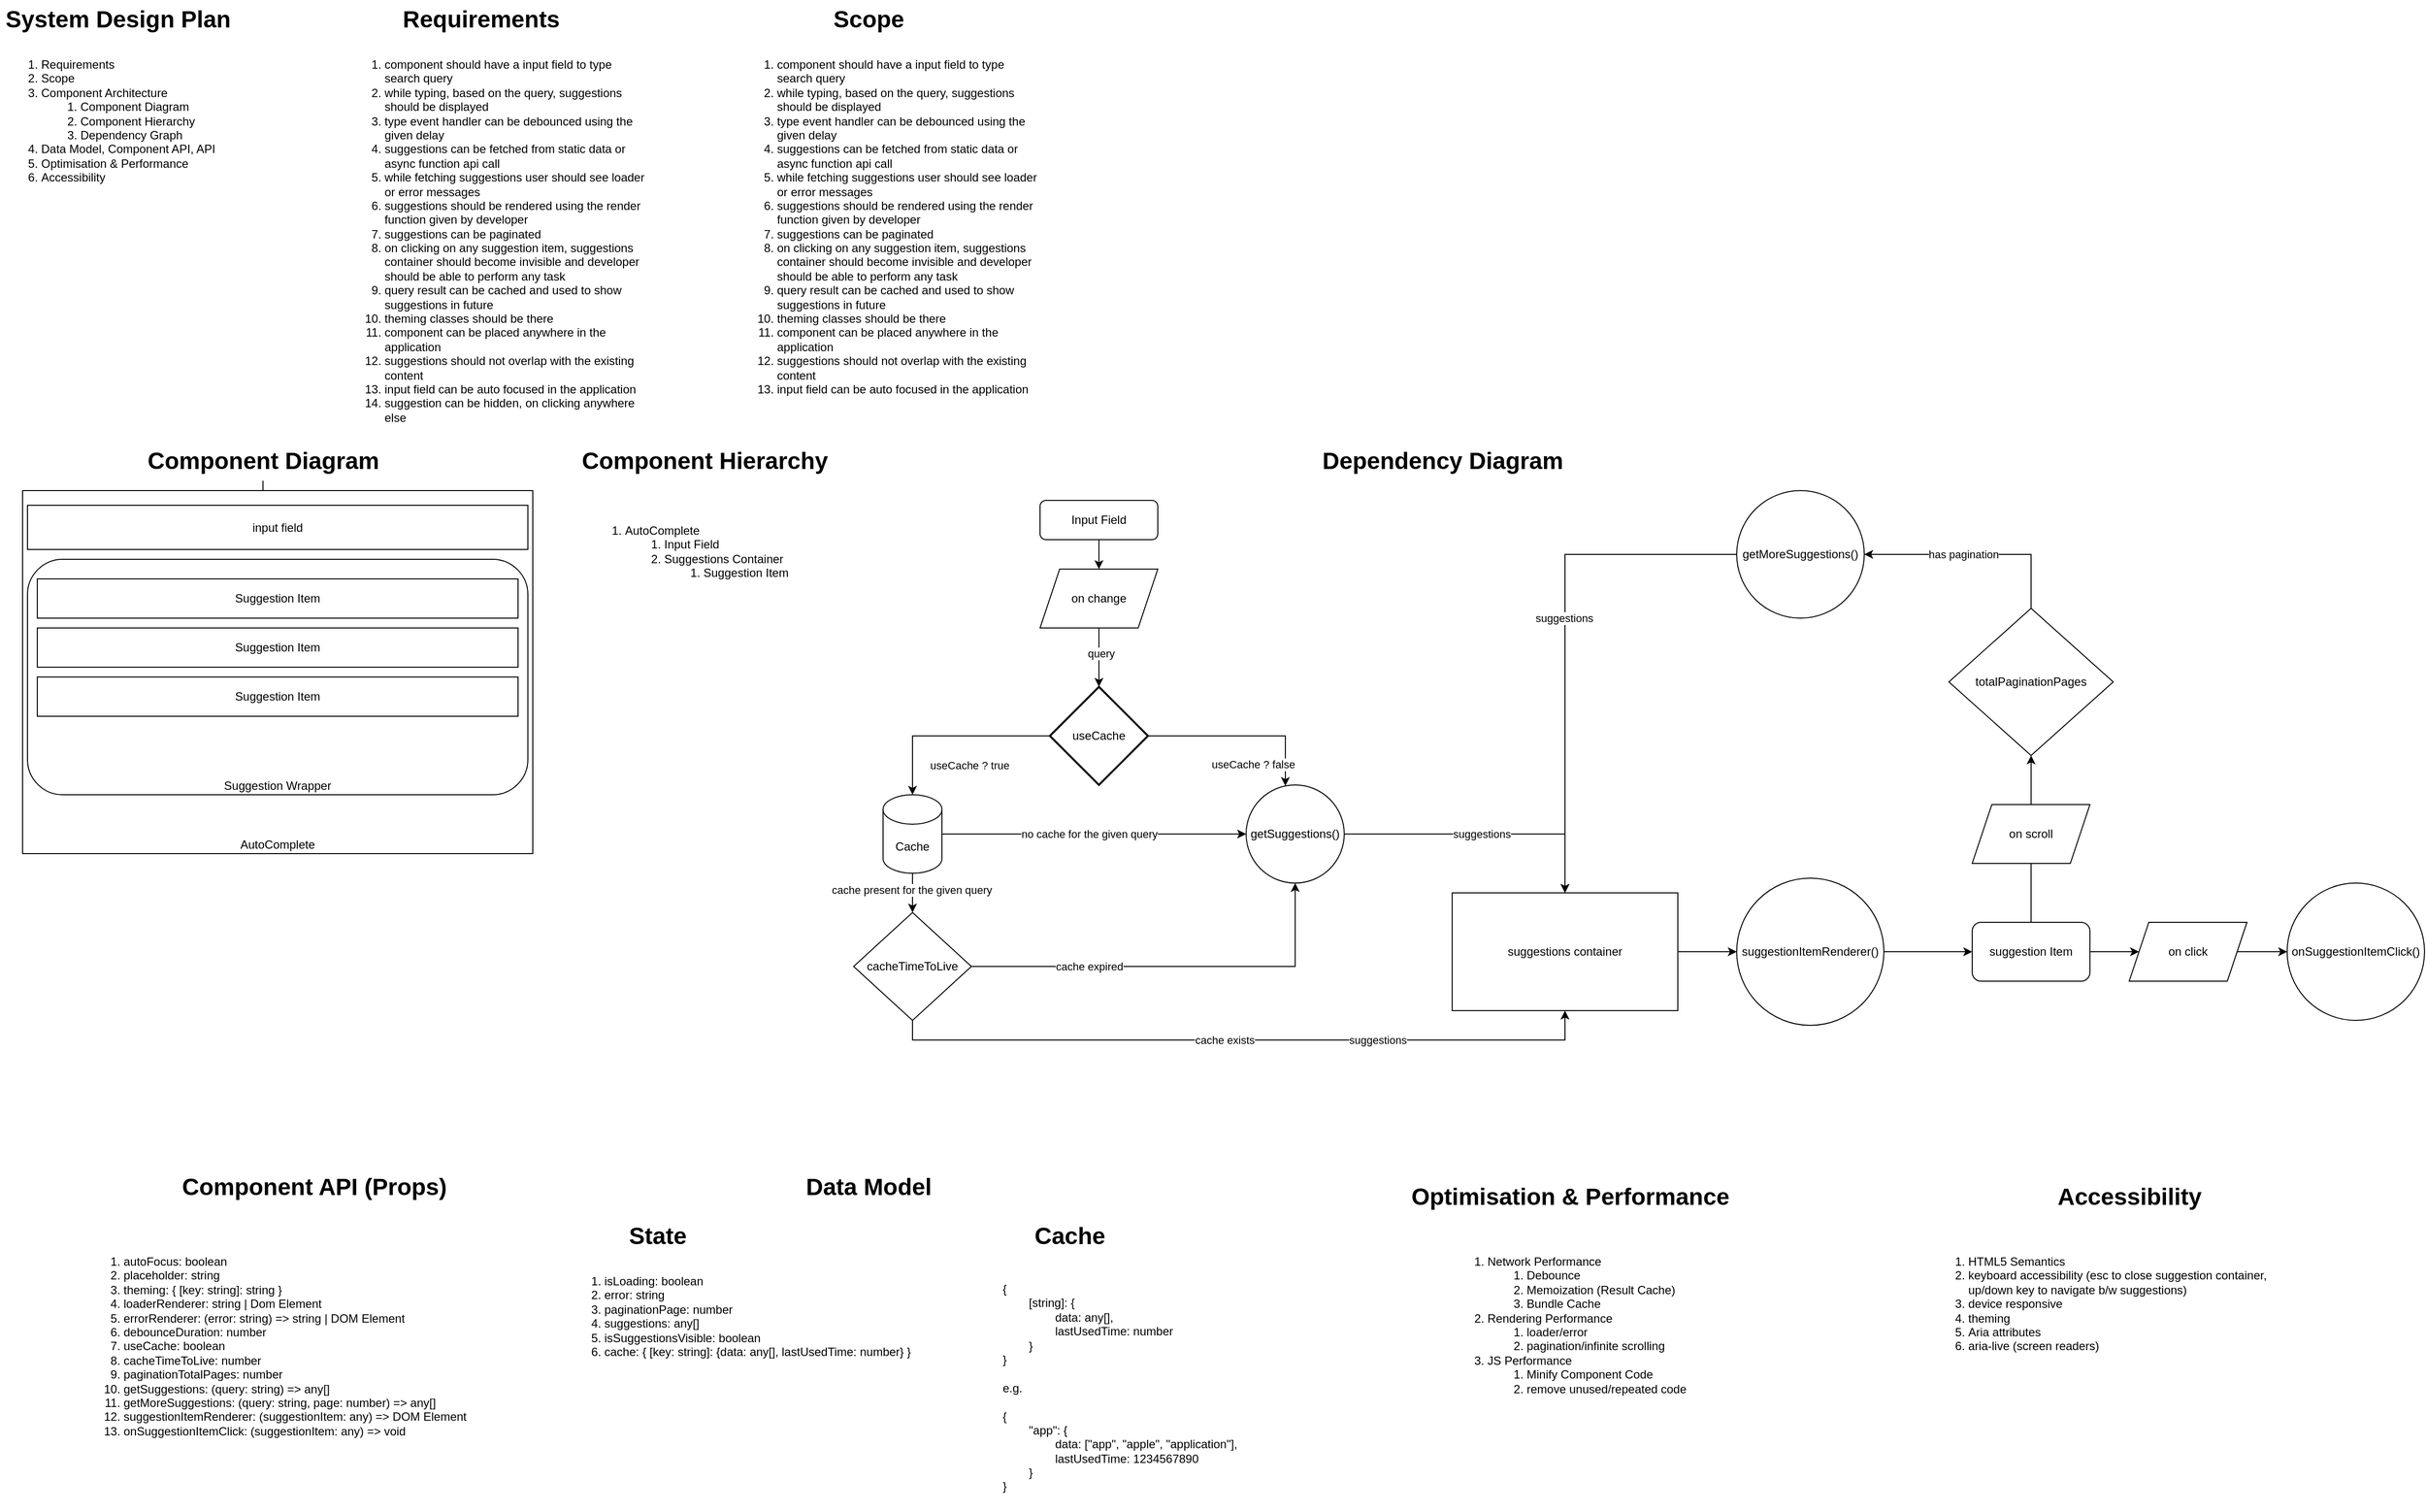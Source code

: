 <mxfile version="22.1.0" type="google">
  <diagram name="Page-1" id="gvfSj4v5AUhPR_NnLNU9">
    <mxGraphModel grid="1" page="1" gridSize="10" guides="1" tooltips="1" connect="1" arrows="1" fold="1" pageScale="1" pageWidth="827" pageHeight="1169" math="0" shadow="0">
      <root>
        <mxCell id="0" />
        <mxCell id="1" parent="0" />
        <mxCell id="Aa8ErhlHQsKYH9_bJCEN-1" value="System Design Plan" style="text;strokeColor=none;fillColor=none;html=1;fontSize=24;fontStyle=1;verticalAlign=middle;align=center;" vertex="1" parent="1">
          <mxGeometry x="80" y="10" width="100" height="40" as="geometry" />
        </mxCell>
        <mxCell id="Aa8ErhlHQsKYH9_bJCEN-3" value="&lt;ol&gt;&lt;li&gt;Requirements&lt;/li&gt;&lt;li&gt;Scope&lt;/li&gt;&lt;li&gt;Component Architecture&lt;/li&gt;&lt;ol&gt;&lt;li&gt;Component Diagram&lt;/li&gt;&lt;li&gt;Component Hierarchy&lt;/li&gt;&lt;li&gt;Dependency Graph&lt;/li&gt;&lt;/ol&gt;&lt;li&gt;Data Model, Component API, API&lt;/li&gt;&lt;li&gt;Optimisation &amp;amp; Performance&lt;/li&gt;&lt;li&gt;Accessibility&lt;/li&gt;&lt;/ol&gt;" style="text;strokeColor=none;fillColor=none;html=1;whiteSpace=wrap;verticalAlign=top;overflow=hidden;" vertex="1" parent="1">
          <mxGeometry x="10" y="50" width="240" height="170" as="geometry" />
        </mxCell>
        <mxCell id="Aa8ErhlHQsKYH9_bJCEN-4" value="Requirements" style="text;strokeColor=none;fillColor=none;html=1;fontSize=24;fontStyle=1;verticalAlign=middle;align=center;" vertex="1" parent="1">
          <mxGeometry x="450" y="10" width="100" height="40" as="geometry" />
        </mxCell>
        <mxCell id="Aa8ErhlHQsKYH9_bJCEN-5" value="&lt;ol&gt;&lt;li&gt;component should have a input field to type search query&lt;/li&gt;&lt;li&gt;while typing, based on the query, suggestions should be displayed&lt;/li&gt;&lt;li&gt;type event handler can be debounced using the given delay&lt;/li&gt;&lt;li&gt;suggestions can be fetched from static data or async function api call&lt;/li&gt;&lt;li&gt;while fetching suggestions user should see loader or error messages&lt;/li&gt;&lt;li&gt;suggestions should be rendered using the render function given by developer&lt;/li&gt;&lt;li&gt;suggestions can be paginated&lt;/li&gt;&lt;li&gt;on clicking on any suggestion item, suggestions container should become invisible and developer should be able to perform any task&lt;/li&gt;&lt;li&gt;query result can be cached and used to show suggestions in future&lt;/li&gt;&lt;li&gt;theming classes should be there&lt;/li&gt;&lt;li&gt;component can be placed anywhere in the application&amp;nbsp;&lt;/li&gt;&lt;li&gt;suggestions should not overlap with the existing content&lt;/li&gt;&lt;li&gt;input field can be auto focused in the application&lt;/li&gt;&lt;li&gt;suggestion can be hidden, on clicking anywhere else&lt;/li&gt;&lt;/ol&gt;" style="text;strokeColor=none;fillColor=none;html=1;whiteSpace=wrap;verticalAlign=top;overflow=hidden;" vertex="1" parent="1">
          <mxGeometry x="360" y="50" width="310" height="390" as="geometry" />
        </mxCell>
        <mxCell id="6bYU20L28wXh14bQwzJ7-1" value="Scope" style="text;strokeColor=none;fillColor=none;html=1;fontSize=24;fontStyle=1;verticalAlign=middle;align=center;" vertex="1" parent="1">
          <mxGeometry x="845" y="10" width="100" height="40" as="geometry" />
        </mxCell>
        <mxCell id="6bYU20L28wXh14bQwzJ7-2" value="&lt;ol&gt;&lt;li&gt;component should have a input field to type search query&lt;/li&gt;&lt;li&gt;while typing, based on the query, suggestions should be displayed&lt;/li&gt;&lt;li&gt;type event handler can be debounced using the given delay&lt;/li&gt;&lt;li&gt;suggestions can be fetched from static data or async function api call&lt;/li&gt;&lt;li&gt;while fetching suggestions user should see loader or error messages&lt;/li&gt;&lt;li&gt;suggestions should be rendered using the render function given by developer&lt;/li&gt;&lt;li&gt;suggestions can be paginated&lt;/li&gt;&lt;li&gt;on clicking on any suggestion item, suggestions container should become invisible and developer should be able to perform any task&lt;/li&gt;&lt;li&gt;query result can be cached and used to show suggestions in future&lt;/li&gt;&lt;li&gt;theming classes should be there&lt;/li&gt;&lt;li&gt;component can be placed anywhere in the application&amp;nbsp;&lt;/li&gt;&lt;li&gt;suggestions should not overlap with the existing content&lt;/li&gt;&lt;li&gt;input field can be auto focused in the application&lt;/li&gt;&lt;/ol&gt;" style="text;strokeColor=none;fillColor=none;html=1;whiteSpace=wrap;verticalAlign=top;overflow=hidden;" vertex="1" parent="1">
          <mxGeometry x="760" y="50" width="310" height="370" as="geometry" />
        </mxCell>
        <mxCell id="vYJ3975GAJJswCtacsE6-8" value="" style="edgeStyle=orthogonalEdgeStyle;rounded=0;orthogonalLoop=1;jettySize=auto;html=1;" edge="1" parent="1" source="vYJ3975GAJJswCtacsE6-1" target="vYJ3975GAJJswCtacsE6-2">
          <mxGeometry relative="1" as="geometry" />
        </mxCell>
        <mxCell id="vYJ3975GAJJswCtacsE6-69" value="" style="edgeStyle=orthogonalEdgeStyle;rounded=0;orthogonalLoop=1;jettySize=auto;html=1;" edge="1" parent="1" source="vYJ3975GAJJswCtacsE6-1" target="vYJ3975GAJJswCtacsE6-2">
          <mxGeometry relative="1" as="geometry" />
        </mxCell>
        <mxCell id="vYJ3975GAJJswCtacsE6-1" value="Component Diagram" style="text;strokeColor=none;fillColor=none;html=1;fontSize=24;fontStyle=1;verticalAlign=middle;align=center;" vertex="1" parent="1">
          <mxGeometry x="228" y="460" width="100" height="40" as="geometry" />
        </mxCell>
        <mxCell id="vYJ3975GAJJswCtacsE6-2" value="AutoComplete" style="rounded=0;whiteSpace=wrap;html=1;verticalAlign=bottom;" vertex="1" parent="1">
          <mxGeometry x="33" y="510" width="520" height="370" as="geometry" />
        </mxCell>
        <mxCell id="vYJ3975GAJJswCtacsE6-3" value="input field" style="rounded=0;whiteSpace=wrap;html=1;" vertex="1" parent="1">
          <mxGeometry x="38" y="525" width="510" height="45" as="geometry" />
        </mxCell>
        <mxCell id="vYJ3975GAJJswCtacsE6-4" value="Suggestion Wrapper" style="rounded=1;whiteSpace=wrap;html=1;verticalAlign=bottom;" vertex="1" parent="1">
          <mxGeometry x="38" y="580" width="510" height="240" as="geometry" />
        </mxCell>
        <mxCell id="vYJ3975GAJJswCtacsE6-5" value="Suggestion Item" style="rounded=0;whiteSpace=wrap;html=1;" vertex="1" parent="1">
          <mxGeometry x="48" y="600" width="490" height="40" as="geometry" />
        </mxCell>
        <mxCell id="vYJ3975GAJJswCtacsE6-6" value="Suggestion Item" style="rounded=0;whiteSpace=wrap;html=1;" vertex="1" parent="1">
          <mxGeometry x="48" y="700" width="490" height="40" as="geometry" />
        </mxCell>
        <mxCell id="vYJ3975GAJJswCtacsE6-7" value="Suggestion Item" style="rounded=0;whiteSpace=wrap;html=1;" vertex="1" parent="1">
          <mxGeometry x="48" y="650" width="490" height="40" as="geometry" />
        </mxCell>
        <mxCell id="vYJ3975GAJJswCtacsE6-9" value="Component Hierarchy" style="text;strokeColor=none;fillColor=none;html=1;fontSize=24;fontStyle=1;verticalAlign=middle;align=center;" vertex="1" parent="1">
          <mxGeometry x="678" y="460" width="100" height="40" as="geometry" />
        </mxCell>
        <mxCell id="vYJ3975GAJJswCtacsE6-10" value="&lt;ol&gt;&lt;li&gt;AutoComplete&lt;/li&gt;&lt;ol&gt;&lt;li&gt;Input Field&lt;/li&gt;&lt;li&gt;Suggestions Container&lt;/li&gt;&lt;ol&gt;&lt;li&gt;Suggestion Item&lt;/li&gt;&lt;/ol&gt;&lt;/ol&gt;&lt;/ol&gt;" style="text;strokeColor=none;fillColor=none;html=1;whiteSpace=wrap;verticalAlign=top;overflow=hidden;" vertex="1" parent="1">
          <mxGeometry x="605" y="525" width="240" height="105" as="geometry" />
        </mxCell>
        <mxCell id="vYJ3975GAJJswCtacsE6-11" value="Dependency Diagram" style="text;strokeColor=none;fillColor=none;html=1;fontSize=24;fontStyle=1;verticalAlign=middle;align=center;" vertex="1" parent="1">
          <mxGeometry x="1430" y="460" width="100" height="40" as="geometry" />
        </mxCell>
        <mxCell id="vYJ3975GAJJswCtacsE6-15" style="edgeStyle=orthogonalEdgeStyle;rounded=0;orthogonalLoop=1;jettySize=auto;html=1;exitX=0;exitY=0.5;exitDx=0;exitDy=0;exitPerimeter=0;" edge="1" parent="1" source="vYJ3975GAJJswCtacsE6-23" target="vYJ3975GAJJswCtacsE6-14">
          <mxGeometry relative="1" as="geometry">
            <mxPoint x="940" y="680" as="sourcePoint" />
          </mxGeometry>
        </mxCell>
        <mxCell id="vYJ3975GAJJswCtacsE6-16" value="useCache ? true" style="edgeLabel;html=1;align=center;verticalAlign=middle;resizable=0;points=[];" connectable="0" vertex="1" parent="vYJ3975GAJJswCtacsE6-15">
          <mxGeometry x="-0.236" y="-1" relative="1" as="geometry">
            <mxPoint x="-6" y="31" as="offset" />
          </mxGeometry>
        </mxCell>
        <mxCell id="vYJ3975GAJJswCtacsE6-18" style="edgeStyle=orthogonalEdgeStyle;rounded=0;orthogonalLoop=1;jettySize=auto;html=1;exitX=1;exitY=0.5;exitDx=0;exitDy=0;exitPerimeter=0;" edge="1" parent="1" source="vYJ3975GAJJswCtacsE6-23" target="vYJ3975GAJJswCtacsE6-17">
          <mxGeometry relative="1" as="geometry">
            <mxPoint x="1000" y="660" as="sourcePoint" />
            <Array as="points">
              <mxPoint x="1320" y="760" />
            </Array>
          </mxGeometry>
        </mxCell>
        <mxCell id="vYJ3975GAJJswCtacsE6-19" value="useCache ? false" style="edgeLabel;html=1;align=center;verticalAlign=middle;resizable=0;points=[];" connectable="0" vertex="1" parent="vYJ3975GAJJswCtacsE6-18">
          <mxGeometry x="0.119" relative="1" as="geometry">
            <mxPoint y="29" as="offset" />
          </mxGeometry>
        </mxCell>
        <mxCell id="vYJ3975GAJJswCtacsE6-13" value="Input Field" style="rounded=1;whiteSpace=wrap;html=1;" vertex="1" parent="1">
          <mxGeometry x="1070" y="520" width="120" height="40" as="geometry" />
        </mxCell>
        <mxCell id="vYJ3975GAJJswCtacsE6-20" style="edgeStyle=orthogonalEdgeStyle;rounded=0;orthogonalLoop=1;jettySize=auto;html=1;" edge="1" parent="1" source="vYJ3975GAJJswCtacsE6-26" target="vYJ3975GAJJswCtacsE6-17">
          <mxGeometry relative="1" as="geometry" />
        </mxCell>
        <mxCell id="vYJ3975GAJJswCtacsE6-39" value="cache expired" style="edgeLabel;html=1;align=center;verticalAlign=middle;resizable=0;points=[];" connectable="0" vertex="1" parent="vYJ3975GAJJswCtacsE6-20">
          <mxGeometry x="-0.644" relative="1" as="geometry">
            <mxPoint x="46" as="offset" />
          </mxGeometry>
        </mxCell>
        <mxCell id="vYJ3975GAJJswCtacsE6-34" style="edgeStyle=orthogonalEdgeStyle;rounded=0;orthogonalLoop=1;jettySize=auto;html=1;" edge="1" parent="1" source="vYJ3975GAJJswCtacsE6-14" target="vYJ3975GAJJswCtacsE6-17">
          <mxGeometry relative="1" as="geometry" />
        </mxCell>
        <mxCell id="vYJ3975GAJJswCtacsE6-37" value="no cache for the given query" style="edgeLabel;html=1;align=center;verticalAlign=middle;resizable=0;points=[];" connectable="0" vertex="1" parent="vYJ3975GAJJswCtacsE6-34">
          <mxGeometry x="-0.299" y="-2" relative="1" as="geometry">
            <mxPoint x="41" y="-2" as="offset" />
          </mxGeometry>
        </mxCell>
        <mxCell id="vYJ3975GAJJswCtacsE6-40" style="edgeStyle=orthogonalEdgeStyle;rounded=0;orthogonalLoop=1;jettySize=auto;html=1;" edge="1" parent="1" source="vYJ3975GAJJswCtacsE6-14" target="vYJ3975GAJJswCtacsE6-26">
          <mxGeometry relative="1" as="geometry" />
        </mxCell>
        <mxCell id="vYJ3975GAJJswCtacsE6-41" value="cache present for the given query" style="edgeLabel;html=1;align=center;verticalAlign=middle;resizable=0;points=[];" connectable="0" vertex="1" parent="vYJ3975GAJJswCtacsE6-40">
          <mxGeometry x="-0.144" y="-1" relative="1" as="geometry">
            <mxPoint as="offset" />
          </mxGeometry>
        </mxCell>
        <mxCell id="vYJ3975GAJJswCtacsE6-14" value="Cache" style="shape=cylinder3;whiteSpace=wrap;html=1;boundedLbl=1;backgroundOutline=1;size=15;" vertex="1" parent="1">
          <mxGeometry x="910" y="820" width="60" height="80" as="geometry" />
        </mxCell>
        <mxCell id="vYJ3975GAJJswCtacsE6-44" style="edgeStyle=orthogonalEdgeStyle;rounded=0;orthogonalLoop=1;jettySize=auto;html=1;entryX=0.5;entryY=0;entryDx=0;entryDy=0;" edge="1" parent="1" source="vYJ3975GAJJswCtacsE6-17" target="vYJ3975GAJJswCtacsE6-43">
          <mxGeometry relative="1" as="geometry">
            <mxPoint x="1600" y="960" as="targetPoint" />
          </mxGeometry>
        </mxCell>
        <mxCell id="vYJ3975GAJJswCtacsE6-55" value="suggestions" style="edgeLabel;html=1;align=center;verticalAlign=middle;resizable=0;points=[];" connectable="0" vertex="1" parent="vYJ3975GAJJswCtacsE6-44">
          <mxGeometry x="0.58" relative="1" as="geometry">
            <mxPoint x="-85" as="offset" />
          </mxGeometry>
        </mxCell>
        <mxCell id="vYJ3975GAJJswCtacsE6-17" value="getSuggestions()" style="ellipse;whiteSpace=wrap;html=1;aspect=fixed;" vertex="1" parent="1">
          <mxGeometry x="1280" y="810" width="100" height="100" as="geometry" />
        </mxCell>
        <mxCell id="vYJ3975GAJJswCtacsE6-23" value="useCache" style="strokeWidth=2;html=1;shape=mxgraph.flowchart.decision;whiteSpace=wrap;" vertex="1" parent="1">
          <mxGeometry x="1080" y="710" width="100" height="100" as="geometry" />
        </mxCell>
        <mxCell id="vYJ3975GAJJswCtacsE6-24" style="edgeStyle=orthogonalEdgeStyle;rounded=0;orthogonalLoop=1;jettySize=auto;html=1;entryX=0.5;entryY=0;entryDx=0;entryDy=0;entryPerimeter=0;" edge="1" parent="1" source="vYJ3975GAJJswCtacsE6-77" target="vYJ3975GAJJswCtacsE6-23">
          <mxGeometry relative="1" as="geometry" />
        </mxCell>
        <mxCell id="vYJ3975GAJJswCtacsE6-81" value="query" style="edgeLabel;html=1;align=center;verticalAlign=middle;resizable=0;points=[];" connectable="0" vertex="1" parent="vYJ3975GAJJswCtacsE6-24">
          <mxGeometry x="-0.135" y="2" relative="1" as="geometry">
            <mxPoint as="offset" />
          </mxGeometry>
        </mxCell>
        <mxCell id="vYJ3975GAJJswCtacsE6-49" style="edgeStyle=orthogonalEdgeStyle;rounded=0;orthogonalLoop=1;jettySize=auto;html=1;entryX=0.5;entryY=1;entryDx=0;entryDy=0;exitX=0.5;exitY=1;exitDx=0;exitDy=0;" edge="1" parent="1" source="vYJ3975GAJJswCtacsE6-26" target="vYJ3975GAJJswCtacsE6-43">
          <mxGeometry relative="1" as="geometry" />
        </mxCell>
        <mxCell id="vYJ3975GAJJswCtacsE6-50" value="cache exists" style="edgeLabel;html=1;align=center;verticalAlign=middle;resizable=0;points=[];" connectable="0" vertex="1" parent="vYJ3975GAJJswCtacsE6-49">
          <mxGeometry x="-0.055" relative="1" as="geometry">
            <mxPoint as="offset" />
          </mxGeometry>
        </mxCell>
        <mxCell id="vYJ3975GAJJswCtacsE6-56" value="suggestions" style="edgeLabel;html=1;align=center;verticalAlign=middle;resizable=0;points=[];" connectable="0" vertex="1" parent="vYJ3975GAJJswCtacsE6-49">
          <mxGeometry x="0.126" y="-3" relative="1" as="geometry">
            <mxPoint x="91" y="-3" as="offset" />
          </mxGeometry>
        </mxCell>
        <mxCell id="vYJ3975GAJJswCtacsE6-26" value="cacheTimeToLive" style="rhombus;whiteSpace=wrap;html=1;" vertex="1" parent="1">
          <mxGeometry x="880" y="940" width="120" height="110" as="geometry" />
        </mxCell>
        <mxCell id="vYJ3975GAJJswCtacsE6-52" style="edgeStyle=orthogonalEdgeStyle;rounded=0;orthogonalLoop=1;jettySize=auto;html=1;" edge="1" parent="1" source="vYJ3975GAJJswCtacsE6-43" target="vYJ3975GAJJswCtacsE6-51">
          <mxGeometry relative="1" as="geometry" />
        </mxCell>
        <mxCell id="vYJ3975GAJJswCtacsE6-43" value="suggestions container" style="rounded=0;whiteSpace=wrap;html=1;" vertex="1" parent="1">
          <mxGeometry x="1490" y="920" width="230" height="120" as="geometry" />
        </mxCell>
        <mxCell id="vYJ3975GAJJswCtacsE6-54" style="edgeStyle=orthogonalEdgeStyle;rounded=0;orthogonalLoop=1;jettySize=auto;html=1;" edge="1" parent="1" source="vYJ3975GAJJswCtacsE6-51" target="vYJ3975GAJJswCtacsE6-53">
          <mxGeometry relative="1" as="geometry" />
        </mxCell>
        <mxCell id="vYJ3975GAJJswCtacsE6-51" value="suggestionItemRenderer()" style="ellipse;whiteSpace=wrap;html=1;aspect=fixed;" vertex="1" parent="1">
          <mxGeometry x="1780" y="905" width="150" height="150" as="geometry" />
        </mxCell>
        <mxCell id="vYJ3975GAJJswCtacsE6-58" style="edgeStyle=orthogonalEdgeStyle;rounded=0;orthogonalLoop=1;jettySize=auto;html=1;" edge="1" parent="1" source="vYJ3975GAJJswCtacsE6-74" target="vYJ3975GAJJswCtacsE6-57">
          <mxGeometry relative="1" as="geometry" />
        </mxCell>
        <mxCell id="vYJ3975GAJJswCtacsE6-63" style="edgeStyle=orthogonalEdgeStyle;rounded=0;orthogonalLoop=1;jettySize=auto;html=1;" edge="1" parent="1" source="vYJ3975GAJJswCtacsE6-53" target="vYJ3975GAJJswCtacsE6-62">
          <mxGeometry relative="1" as="geometry" />
        </mxCell>
        <mxCell id="vYJ3975GAJJswCtacsE6-64" value="on scroll" style="edgeLabel;html=1;align=center;verticalAlign=middle;resizable=0;points=[];" connectable="0" vertex="1" parent="vYJ3975GAJJswCtacsE6-63">
          <mxGeometry x="0.272" y="-4" relative="1" as="geometry">
            <mxPoint as="offset" />
          </mxGeometry>
        </mxCell>
        <mxCell id="vYJ3975GAJJswCtacsE6-53" value="suggestion Item" style="rounded=1;whiteSpace=wrap;html=1;" vertex="1" parent="1">
          <mxGeometry x="2020" y="950" width="120" height="60" as="geometry" />
        </mxCell>
        <mxCell id="vYJ3975GAJJswCtacsE6-57" value="onSuggestionItemClick()" style="ellipse;whiteSpace=wrap;html=1;aspect=fixed;" vertex="1" parent="1">
          <mxGeometry x="2341" y="910" width="140" height="140" as="geometry" />
        </mxCell>
        <mxCell id="vYJ3975GAJJswCtacsE6-66" style="edgeStyle=orthogonalEdgeStyle;rounded=0;orthogonalLoop=1;jettySize=auto;html=1;entryX=0.5;entryY=0;entryDx=0;entryDy=0;" edge="1" parent="1" source="vYJ3975GAJJswCtacsE6-60" target="vYJ3975GAJJswCtacsE6-43">
          <mxGeometry relative="1" as="geometry" />
        </mxCell>
        <mxCell id="vYJ3975GAJJswCtacsE6-67" value="suggestions" style="edgeLabel;html=1;align=center;verticalAlign=middle;resizable=0;points=[];" connectable="0" vertex="1" parent="vYJ3975GAJJswCtacsE6-66">
          <mxGeometry x="-0.079" y="-1" relative="1" as="geometry">
            <mxPoint as="offset" />
          </mxGeometry>
        </mxCell>
        <mxCell id="vYJ3975GAJJswCtacsE6-60" value="getMoreSuggestions()" style="ellipse;whiteSpace=wrap;html=1;aspect=fixed;" vertex="1" parent="1">
          <mxGeometry x="1780" y="510" width="130" height="130" as="geometry" />
        </mxCell>
        <mxCell id="vYJ3975GAJJswCtacsE6-65" style="edgeStyle=orthogonalEdgeStyle;rounded=0;orthogonalLoop=1;jettySize=auto;html=1;entryX=1;entryY=0.5;entryDx=0;entryDy=0;exitX=0.5;exitY=0;exitDx=0;exitDy=0;" edge="1" parent="1" source="vYJ3975GAJJswCtacsE6-62" target="vYJ3975GAJJswCtacsE6-60">
          <mxGeometry relative="1" as="geometry">
            <mxPoint x="1950" y="560.0" as="targetPoint" />
            <mxPoint x="2042.5" y="725.0" as="sourcePoint" />
          </mxGeometry>
        </mxCell>
        <mxCell id="vYJ3975GAJJswCtacsE6-68" value="has pagination" style="edgeLabel;html=1;align=center;verticalAlign=middle;resizable=0;points=[];" connectable="0" vertex="1" parent="vYJ3975GAJJswCtacsE6-65">
          <mxGeometry x="0.028" y="1" relative="1" as="geometry">
            <mxPoint x="-9" y="-1" as="offset" />
          </mxGeometry>
        </mxCell>
        <mxCell id="vYJ3975GAJJswCtacsE6-62" value="totalPaginationPages" style="rhombus;whiteSpace=wrap;html=1;" vertex="1" parent="1">
          <mxGeometry x="1996.25" y="630" width="167.5" height="150" as="geometry" />
        </mxCell>
        <mxCell id="vYJ3975GAJJswCtacsE6-70" value="Component API (Props)" style="text;strokeColor=none;fillColor=none;html=1;fontSize=24;fontStyle=1;verticalAlign=middle;align=center;" vertex="1" parent="1">
          <mxGeometry x="280" y="1200" width="100" height="40" as="geometry" />
        </mxCell>
        <mxCell id="vYJ3975GAJJswCtacsE6-71" value="&lt;ol&gt;&lt;li&gt;autoFocus: boolean&lt;br&gt;&lt;/li&gt;&lt;li&gt;placeholder: string&lt;/li&gt;&lt;li&gt;theming: { [key: string]: string }&lt;/li&gt;&lt;li&gt;loaderRenderer: string | Dom Element&lt;/li&gt;&lt;li&gt;errorRenderer: (error: string) =&amp;gt; string | DOM Element&lt;/li&gt;&lt;li&gt;debounceDuration: number&lt;/li&gt;&lt;li&gt;useCache: boolean&lt;/li&gt;&lt;li&gt;cacheTimeToLive: number&lt;/li&gt;&lt;li&gt;paginationTotalPages: number&lt;/li&gt;&lt;li&gt;getSuggestions: (query: string) =&amp;gt; any[]&lt;/li&gt;&lt;li&gt;getMoreSuggestions: (query: string, page: number) =&amp;gt; any[]&lt;/li&gt;&lt;li&gt;suggestionItemRenderer: (suggestionItem: any) =&amp;gt; DOM Element&lt;/li&gt;&lt;li&gt;onSuggestionItemClick: (suggestionItem: any) =&amp;gt; void&lt;/li&gt;&lt;/ol&gt;" style="text;strokeColor=none;fillColor=none;align=left;verticalAlign=top;spacingLeft=4;spacingRight=4;overflow=hidden;points=[[0,0.5],[1,0.5]];portConstraint=eastwest;rotatable=0;whiteSpace=wrap;html=1;" vertex="1" parent="1">
          <mxGeometry x="90" y="1270" width="400" height="230" as="geometry" />
        </mxCell>
        <mxCell id="vYJ3975GAJJswCtacsE6-73" value="on scroll" style="shape=parallelogram;perimeter=parallelogramPerimeter;whiteSpace=wrap;html=1;fixedSize=1;" vertex="1" parent="1">
          <mxGeometry x="2020" y="830" width="120" height="60" as="geometry" />
        </mxCell>
        <mxCell id="vYJ3975GAJJswCtacsE6-75" value="" style="edgeStyle=orthogonalEdgeStyle;rounded=0;orthogonalLoop=1;jettySize=auto;html=1;" edge="1" parent="1" source="vYJ3975GAJJswCtacsE6-53" target="vYJ3975GAJJswCtacsE6-74">
          <mxGeometry relative="1" as="geometry">
            <mxPoint x="2140" y="980" as="sourcePoint" />
            <mxPoint x="2320" y="980" as="targetPoint" />
          </mxGeometry>
        </mxCell>
        <mxCell id="vYJ3975GAJJswCtacsE6-74" value="on click" style="shape=parallelogram;perimeter=parallelogramPerimeter;whiteSpace=wrap;html=1;fixedSize=1;" vertex="1" parent="1">
          <mxGeometry x="2180" y="950" width="120" height="60" as="geometry" />
        </mxCell>
        <mxCell id="vYJ3975GAJJswCtacsE6-78" value="" style="edgeStyle=orthogonalEdgeStyle;rounded=0;orthogonalLoop=1;jettySize=auto;html=1;entryX=0.5;entryY=0;entryDx=0;entryDy=0;entryPerimeter=0;" edge="1" parent="1" source="vYJ3975GAJJswCtacsE6-13" target="vYJ3975GAJJswCtacsE6-77">
          <mxGeometry relative="1" as="geometry">
            <mxPoint x="1130" y="540" as="sourcePoint" />
            <mxPoint x="1130" y="670" as="targetPoint" />
          </mxGeometry>
        </mxCell>
        <mxCell id="vYJ3975GAJJswCtacsE6-77" value="on change" style="shape=parallelogram;perimeter=parallelogramPerimeter;whiteSpace=wrap;html=1;fixedSize=1;" vertex="1" parent="1">
          <mxGeometry x="1070" y="590" width="120" height="60" as="geometry" />
        </mxCell>
        <mxCell id="vYJ3975GAJJswCtacsE6-82" value="Data Model" style="text;strokeColor=none;fillColor=none;html=1;fontSize=24;fontStyle=1;verticalAlign=middle;align=center;" vertex="1" parent="1">
          <mxGeometry x="845" y="1200" width="100" height="40" as="geometry" />
        </mxCell>
        <mxCell id="vYJ3975GAJJswCtacsE6-84" value="State" style="text;strokeColor=none;fillColor=none;html=1;fontSize=24;fontStyle=1;verticalAlign=middle;align=center;" vertex="1" parent="1">
          <mxGeometry x="630" y="1250" width="100" height="40" as="geometry" />
        </mxCell>
        <mxCell id="vYJ3975GAJJswCtacsE6-85" value="&lt;ol&gt;&lt;li style=&quot;border-color: var(--border-color);&quot;&gt;isLoading: boolean&lt;/li&gt;&lt;li style=&quot;border-color: var(--border-color);&quot;&gt;error: string&lt;/li&gt;&lt;li style=&quot;border-color: var(--border-color);&quot;&gt;paginationPage: number&lt;/li&gt;&lt;li&gt;suggestions: any[]&lt;/li&gt;&lt;li&gt;isSuggestionsVisible: boolean&lt;/li&gt;&lt;li&gt;cache: { [key: string]: {data: any[], lastUsedTime: number} }&lt;/li&gt;&lt;/ol&gt;" style="text;strokeColor=none;fillColor=none;align=left;verticalAlign=top;spacingLeft=4;spacingRight=4;overflow=hidden;points=[[0,0.5],[1,0.5]];portConstraint=eastwest;rotatable=0;whiteSpace=wrap;html=1;" vertex="1" parent="1">
          <mxGeometry x="580" y="1290" width="380" height="150" as="geometry" />
        </mxCell>
        <mxCell id="vYJ3975GAJJswCtacsE6-86" value="Cache" style="text;strokeColor=none;fillColor=none;html=1;fontSize=24;fontStyle=1;verticalAlign=middle;align=center;" vertex="1" parent="1">
          <mxGeometry x="1050" y="1250" width="100" height="40" as="geometry" />
        </mxCell>
        <mxCell id="vYJ3975GAJJswCtacsE6-87" value="{&lt;br&gt;&lt;span style=&quot;white-space: pre;&quot;&gt;&#x9;[string]: {&lt;br&gt;&lt;/span&gt;&lt;span style=&quot;white-space: pre;&quot;&gt;&#x9;&lt;/span&gt;&lt;span style=&quot;white-space: pre;&quot;&gt;&#x9;data: any[],&lt;br&gt;&lt;span style=&quot;white-space: pre;&quot;&gt;&#x9;&lt;/span&gt;&lt;span style=&quot;white-space: pre;&quot;&gt;&#x9;lastUsedTime: number&lt;/span&gt;&lt;/span&gt;&lt;br&gt;&lt;span style=&quot;white-space: pre;&quot;&gt;&#x9;}&lt;/span&gt;&lt;br&gt;}&lt;br&gt;&lt;br&gt;e.g.&lt;br&gt;&lt;br&gt;{&lt;br&gt;&lt;span style=&quot;white-space: pre;&quot;&gt;&#x9;&quot;app&quot;: {&lt;br/&gt;&lt;/span&gt;&lt;span style=&quot;white-space: pre;&quot;&gt;&#x9;&lt;/span&gt;&lt;span style=&quot;white-space: pre;&quot;&gt;&#x9;data: [&quot;app&quot;, &quot;apple&quot;, &quot;application&quot;],&lt;br/&gt;&lt;span style=&quot;white-space: pre;&quot;&gt;&#x9;&lt;/span&gt;&lt;span style=&quot;white-space: pre;&quot;&gt;&#x9;lastUsedTime: 1234567890&lt;/span&gt;&lt;/span&gt;&lt;br&gt;&lt;span style=&quot;white-space: pre;&quot;&gt;&#x9;&lt;/span&gt;}&lt;br&gt;}" style="text;html=1;strokeColor=none;fillColor=none;align=left;verticalAlign=top;whiteSpace=wrap;rounded=0;" vertex="1" parent="1">
          <mxGeometry x="1030" y="1310" width="250" height="240" as="geometry" />
        </mxCell>
        <mxCell id="vYJ3975GAJJswCtacsE6-88" value="Optimisation &amp;amp; Performance" style="text;strokeColor=none;fillColor=none;html=1;fontSize=24;fontStyle=1;verticalAlign=middle;align=center;" vertex="1" parent="1">
          <mxGeometry x="1560" y="1210" width="100" height="40" as="geometry" />
        </mxCell>
        <mxCell id="vYJ3975GAJJswCtacsE6-89" value="&lt;ol&gt;&lt;li style=&quot;border-color: var(--border-color);&quot;&gt;Network Performance&lt;/li&gt;&lt;ol&gt;&lt;li style=&quot;border-color: var(--border-color);&quot;&gt;Debounce&lt;/li&gt;&lt;li style=&quot;border-color: var(--border-color);&quot;&gt;Memoization (Result Cache)&lt;/li&gt;&lt;li style=&quot;border-color: var(--border-color);&quot;&gt;Bundle Cache&lt;/li&gt;&lt;/ol&gt;&lt;li&gt;Rendering Performance&lt;/li&gt;&lt;ol&gt;&lt;li&gt;loader/error&lt;/li&gt;&lt;li&gt;pagination/infinite scrolling&lt;/li&gt;&lt;/ol&gt;&lt;li&gt;JS Performance&lt;/li&gt;&lt;ol&gt;&lt;li&gt;Minify Component Code&lt;/li&gt;&lt;li&gt;remove unused/repeated code&lt;/li&gt;&lt;/ol&gt;&lt;/ol&gt;" style="text;strokeColor=none;fillColor=none;align=left;verticalAlign=top;spacingLeft=4;spacingRight=4;overflow=hidden;points=[[0,0.5],[1,0.5]];portConstraint=eastwest;rotatable=0;whiteSpace=wrap;html=1;" vertex="1" parent="1">
          <mxGeometry x="1480" y="1270" width="380" height="180" as="geometry" />
        </mxCell>
        <mxCell id="vYJ3975GAJJswCtacsE6-90" value="Accessibility" style="text;strokeColor=none;fillColor=none;html=1;fontSize=24;fontStyle=1;verticalAlign=middle;align=center;" vertex="1" parent="1">
          <mxGeometry x="2130" y="1210" width="100" height="40" as="geometry" />
        </mxCell>
        <mxCell id="vYJ3975GAJJswCtacsE6-91" value="&lt;ol&gt;&lt;li style=&quot;border-color: var(--border-color);&quot;&gt;HTML5 Semantics&lt;/li&gt;&lt;li style=&quot;border-color: var(--border-color);&quot;&gt;keyboard accessibility (esc to close suggestion container, up/down key to navigate b/w suggestions)&lt;/li&gt;&lt;li style=&quot;border-color: var(--border-color);&quot;&gt;device responsive&lt;/li&gt;&lt;li style=&quot;border-color: var(--border-color);&quot;&gt;theming&amp;nbsp;&lt;/li&gt;&lt;li style=&quot;border-color: var(--border-color);&quot;&gt;Aria attributes&lt;/li&gt;&lt;li style=&quot;border-color: var(--border-color);&quot;&gt;aria-live (screen readers)&lt;/li&gt;&lt;/ol&gt;" style="text;strokeColor=none;fillColor=none;align=left;verticalAlign=top;spacingLeft=4;spacingRight=4;overflow=hidden;points=[[0,0.5],[1,0.5]];portConstraint=eastwest;rotatable=0;whiteSpace=wrap;html=1;" vertex="1" parent="1">
          <mxGeometry x="1970" y="1270" width="380" height="180" as="geometry" />
        </mxCell>
      </root>
    </mxGraphModel>
  </diagram>
</mxfile>

